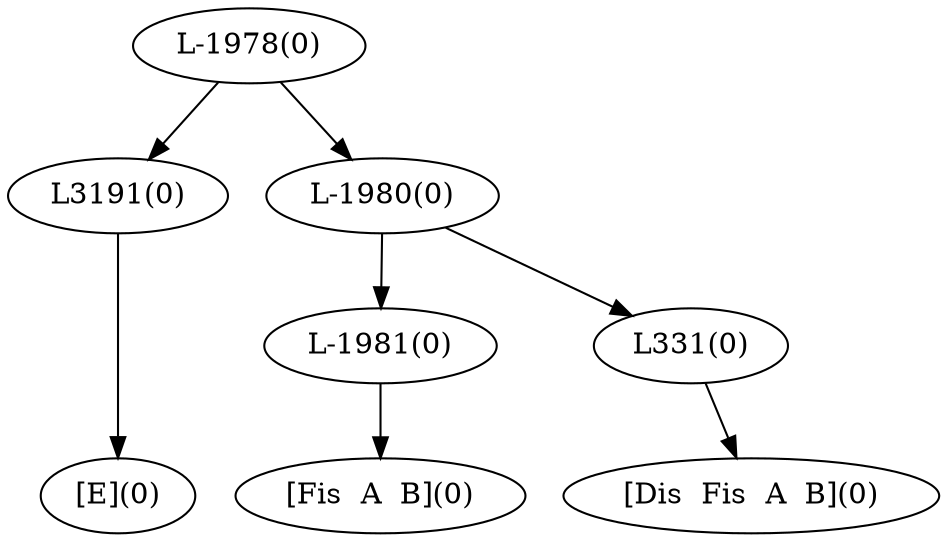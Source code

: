 digraph sample{
"L3191(0)"->"[E](0)"
"L-1981(0)"->"[Fis  A  B](0)"
"L331(0)"->"[Dis  Fis  A  B](0)"
"L-1980(0)"->"L-1981(0)"
"L-1980(0)"->"L331(0)"
"L-1978(0)"->"L3191(0)"
"L-1978(0)"->"L-1980(0)"
{rank = min; "L-1978(0)"}
{rank = same; "L3191(0)"; "L-1980(0)";}
{rank = same; "L-1981(0)"; "L331(0)";}
{rank = max; "[Dis  Fis  A  B](0)"; "[E](0)"; "[Fis  A  B](0)";}
}